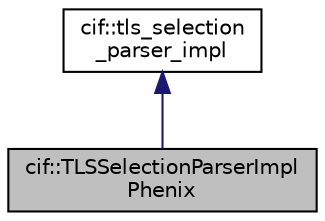 digraph "cif::TLSSelectionParserImplPhenix"
{
  edge [fontname="Helvetica",fontsize="10",labelfontname="Helvetica",labelfontsize="10"];
  node [fontname="Helvetica",fontsize="10",shape=record];
  Node2 [label="cif::TLSSelectionParserImpl\lPhenix",height=0.2,width=0.4,color="black", fillcolor="grey75", style="filled", fontcolor="black"];
  Node3 -> Node2 [dir="back",color="midnightblue",fontsize="10",style="solid",fontname="Helvetica"];
  Node3 [label="cif::tls_selection\l_parser_impl",height=0.2,width=0.4,color="black", fillcolor="white", style="filled",URL="$classcif_1_1tls__selection__parser__impl.html"];
}
